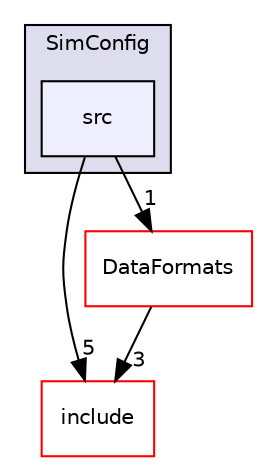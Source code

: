 digraph "/home/travis/build/AliceO2Group/AliceO2/Common/SimConfig/src" {
  bgcolor=transparent;
  compound=true
  node [ fontsize="10", fontname="Helvetica"];
  edge [ labelfontsize="10", labelfontname="Helvetica"];
  subgraph clusterdir_3a79d3ee4538628fc18e2135ea9cbf22 {
    graph [ bgcolor="#ddddee", pencolor="black", label="SimConfig" fontname="Helvetica", fontsize="10", URL="dir_3a79d3ee4538628fc18e2135ea9cbf22.html"]
  dir_c2e3567c9a1d65d9266c9dfa2d40f095 [shape=box, label="src", style="filled", fillcolor="#eeeeff", pencolor="black", URL="dir_c2e3567c9a1d65d9266c9dfa2d40f095.html"];
  }
  dir_375bd88f63e271d5d73a9bd76f7c7d20 [shape=box label="include" color="red" URL="dir_375bd88f63e271d5d73a9bd76f7c7d20.html"];
  dir_2171f7ec022c5423887b07c69b2f5b48 [shape=box label="DataFormats" color="red" URL="dir_2171f7ec022c5423887b07c69b2f5b48.html"];
  dir_c2e3567c9a1d65d9266c9dfa2d40f095->dir_375bd88f63e271d5d73a9bd76f7c7d20 [headlabel="5", labeldistance=1.5 headhref="dir_000045_000043.html"];
  dir_c2e3567c9a1d65d9266c9dfa2d40f095->dir_2171f7ec022c5423887b07c69b2f5b48 [headlabel="1", labeldistance=1.5 headhref="dir_000045_000055.html"];
  dir_2171f7ec022c5423887b07c69b2f5b48->dir_375bd88f63e271d5d73a9bd76f7c7d20 [headlabel="3", labeldistance=1.5 headhref="dir_000055_000043.html"];
}
